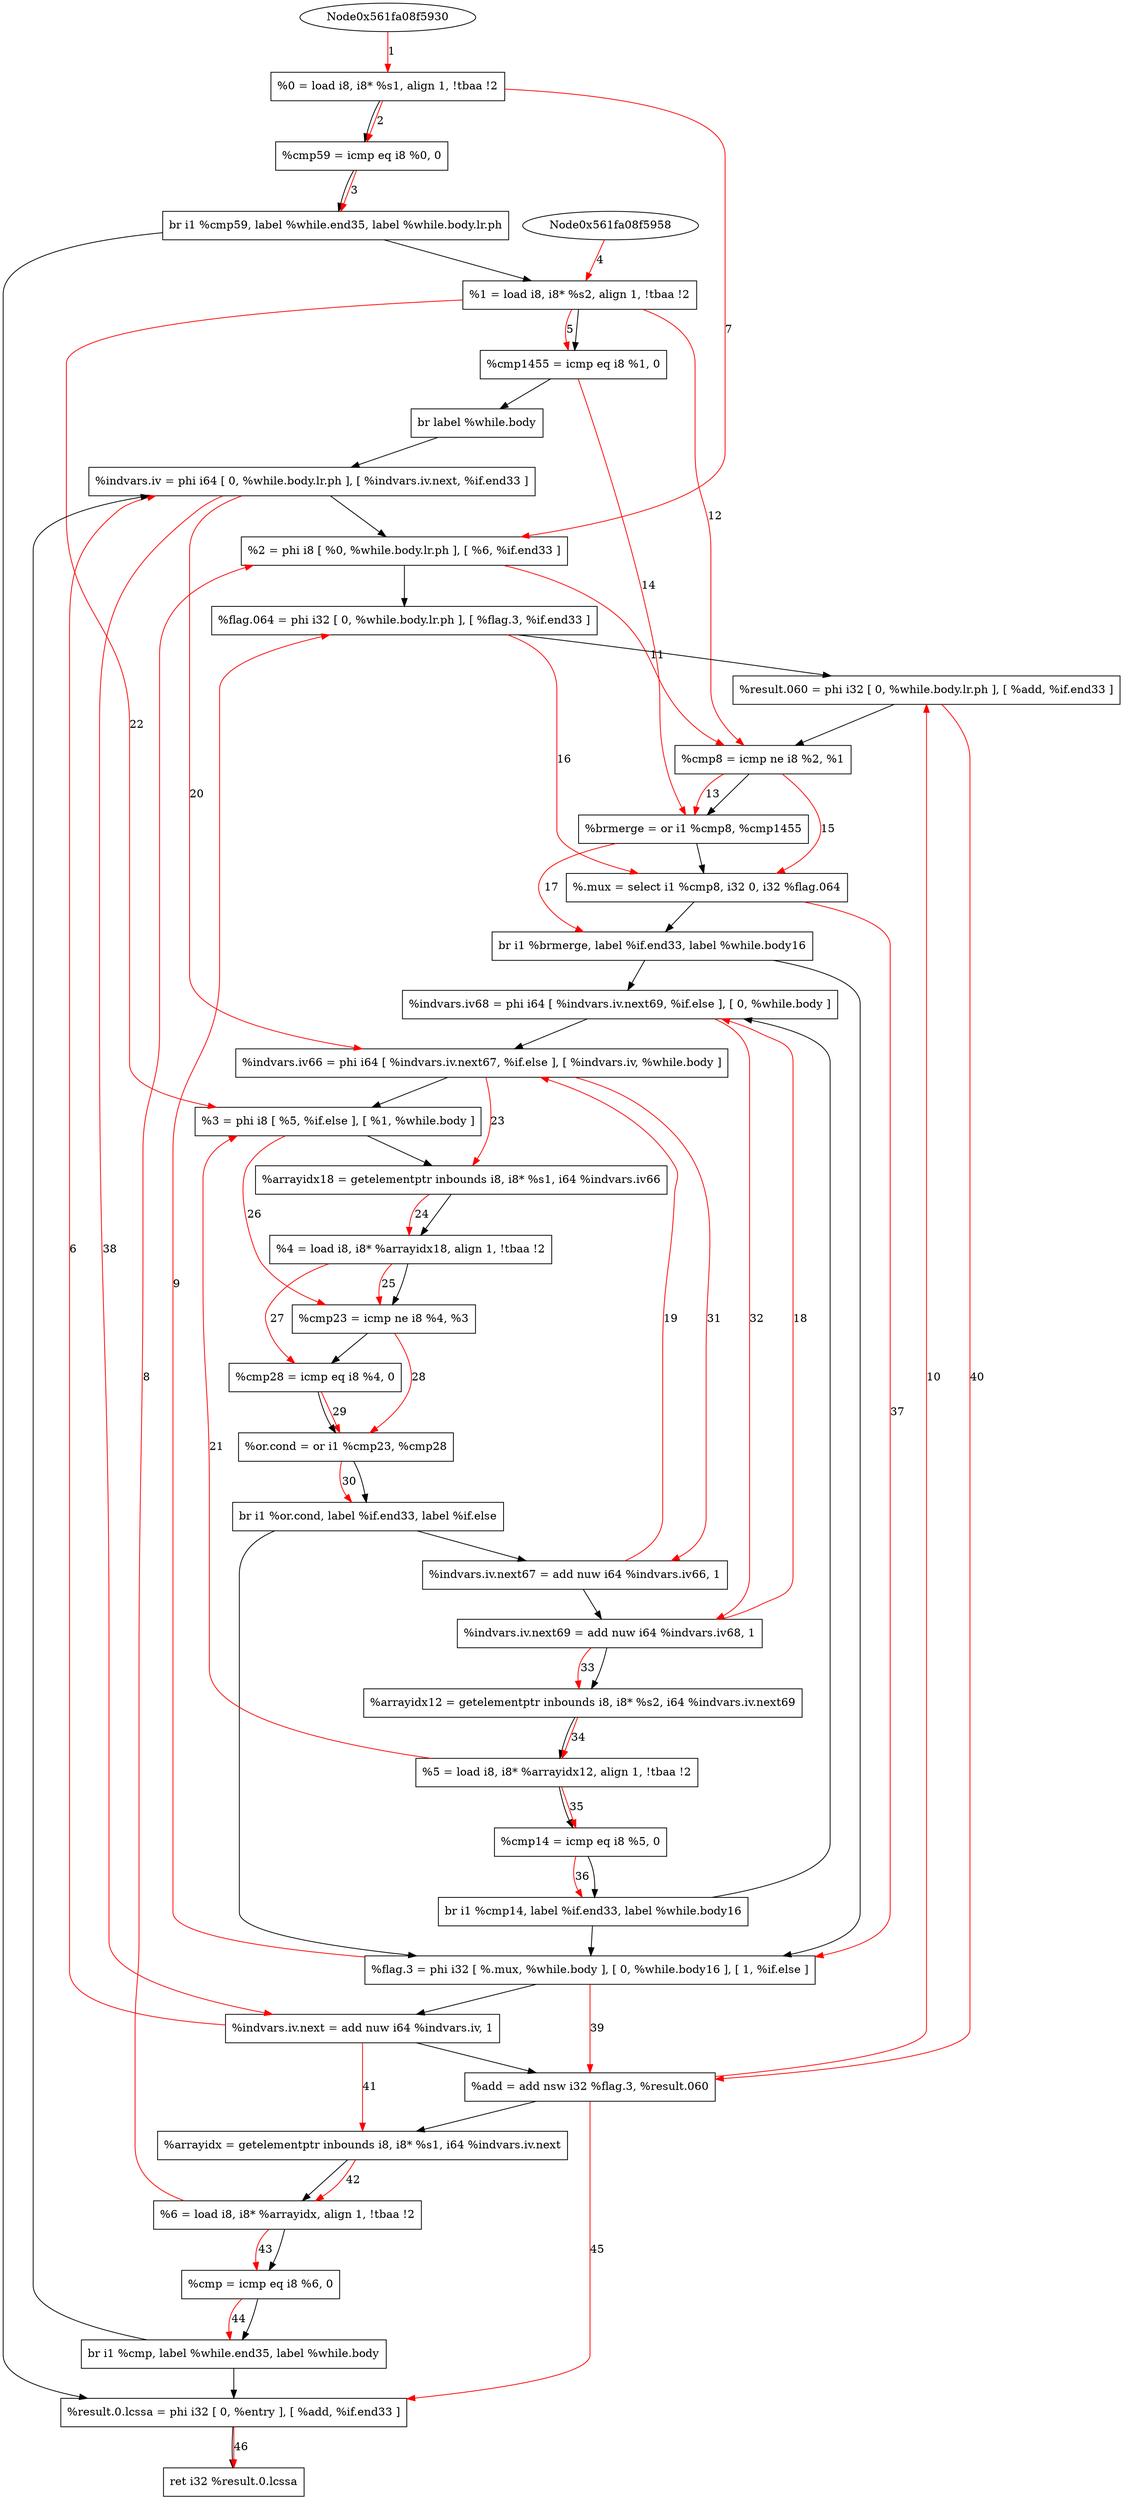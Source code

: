 digraph "CDFG for'func' function" {
	Node0x561fa08f5b18[shape=record, label="  %0 = load i8, i8* %s1, align 1, !tbaa !2"]
	Node0x561fa08f7080[shape=record, label="  %cmp59 = icmp eq i8 %0, 0"]
	Node0x561fa087fdb8[shape=record, label="  br i1 %cmp59, label %while.end35, label %while.body.lr.ph"]
	Node0x561fa08f7288[shape=record, label="  %1 = load i8, i8* %s2, align 1, !tbaa !2"]
	Node0x561fa08f7960[shape=record, label="  %cmp1455 = icmp eq i8 %1, 0"]
	Node0x561fa08f7a68[shape=record, label="  br label %while.body"]
	Node0x561fa08f7bf8[shape=record, label="  %indvars.iv = phi i64 [ 0, %while.body.lr.ph ], [ %indvars.iv.next, %if.end33 ]"]
	Node0x561fa08f7d68[shape=record, label="  %2 = phi i8 [ %0, %while.body.lr.ph ], [ %6, %if.end33 ]"]
	Node0x561fa08f7ef8[shape=record, label="  %flag.064 = phi i32 [ 0, %while.body.lr.ph ], [ %flag.3, %if.end33 ]"]
	Node0x561fa08f8078[shape=record, label="  %result.060 = phi i32 [ 0, %while.body.lr.ph ], [ %add, %if.end33 ]"]
	Node0x561fa08f8140[shape=record, label="  %cmp8 = icmp ne i8 %2, %1"]
	Node0x561fa08f8370[shape=record, label="  %brmerge = or i1 %cmp8, %cmp1455"]
	Node0x561fa088b228[shape=record, label="  %.mux = select i1 %cmp8, i32 0, i32 %flag.064"]
	Node0x561fa088b348[shape=record, label="  br i1 %brmerge, label %if.end33, label %while.body16"]
	Node0x561fa08f8658[shape=record, label="  %indvars.iv68 = phi i64 [ %indvars.iv.next69, %if.else ], [ 0, %while.body ]"]
	Node0x561fa08f8808[shape=record, label="  %indvars.iv66 = phi i64 [ %indvars.iv.next67, %if.else ], [ %indvars.iv, %while.body ]"]
	Node0x561fa08f8918[shape=record, label="  %3 = phi i8 [ %5, %if.else ], [ %1, %while.body ]"]
	Node0x561fa08f89e0[shape=record, label="  %arrayidx18 = getelementptr inbounds i8, i8* %s1, i64 %indvars.iv66"]
	Node0x561fa08f8a78[shape=record, label="  %4 = load i8, i8* %arrayidx18, align 1, !tbaa !2"]
	Node0x561fa08f8b40[shape=record, label="  %cmp23 = icmp ne i8 %4, %3"]
	Node0x561fa08f8bd0[shape=record, label="  %cmp28 = icmp eq i8 %4, 0"]
	Node0x561fa08f8c60[shape=record, label="  %or.cond = or i1 %cmp23, %cmp28"]
	Node0x561fa088b468[shape=record, label="  br i1 %or.cond, label %if.end33, label %if.else"]
	Node0x561fa08f8d20[shape=record, label="  %indvars.iv.next67 = add nuw i64 %indvars.iv66, 1"]
	Node0x561fa08f8d90[shape=record, label="  %indvars.iv.next69 = add nuw i64 %indvars.iv68, 1"]
	Node0x561fa08f9120[shape=record, label="  %arrayidx12 = getelementptr inbounds i8, i8* %s2, i64 %indvars.iv.next69"]
	Node0x561fa08f8488[shape=record, label="  %5 = load i8, i8* %arrayidx12, align 1, !tbaa !2"]
	Node0x561fa08f91a0[shape=record, label="  %cmp14 = icmp eq i8 %5, 0"]
	Node0x561fa088b588[shape=record, label="  br i1 %cmp14, label %if.end33, label %while.body16"]
	Node0x561fa08f91e8[shape=record, label="  %flag.3 = phi i32 [ %.mux, %while.body ], [ 0, %while.body16 ], [ 1, %if.else ]"]
	Node0x561fa08f92d0[shape=record, label="  %indvars.iv.next = add nuw i64 %indvars.iv, 1"]
	Node0x561fa08f9340[shape=record, label="  %add = add nsw i32 %flag.3, %result.060"]
	Node0x561fa08f93b0[shape=record, label="  %arrayidx = getelementptr inbounds i8, i8* %s1, i64 %indvars.iv.next"]
	Node0x561fa08f8028[shape=record, label="  %6 = load i8, i8* %arrayidx, align 1, !tbaa !2"]
	Node0x561fa08f9430[shape=record, label="  %cmp = icmp eq i8 %6, 0"]
	Node0x561fa08f94b8[shape=record, label="  br i1 %cmp, label %while.end35, label %while.body"]
	Node0x561fa08f9508[shape=record, label="  %result.0.lcssa = phi i32 [ 0, %entry ], [ %add, %if.end33 ]"]
	Node0x561fa08f7178[shape=record, label="  ret i32 %result.0.lcssa"]
	Node0x561fa08f5b18 -> Node0x561fa08f7080
	Node0x561fa08f7080 -> Node0x561fa087fdb8
	Node0x561fa087fdb8 -> Node0x561fa08f9508
	Node0x561fa087fdb8 -> Node0x561fa08f7288
	Node0x561fa08f7288 -> Node0x561fa08f7960
	Node0x561fa08f7960 -> Node0x561fa08f7a68
	Node0x561fa08f7a68 -> Node0x561fa08f7bf8
	Node0x561fa08f7bf8 -> Node0x561fa08f7d68
	Node0x561fa08f7d68 -> Node0x561fa08f7ef8
	Node0x561fa08f7ef8 -> Node0x561fa08f8078
	Node0x561fa08f8078 -> Node0x561fa08f8140
	Node0x561fa08f8140 -> Node0x561fa08f8370
	Node0x561fa08f8370 -> Node0x561fa088b228
	Node0x561fa088b228 -> Node0x561fa088b348
	Node0x561fa088b348 -> Node0x561fa08f91e8
	Node0x561fa088b348 -> Node0x561fa08f8658
	Node0x561fa08f8658 -> Node0x561fa08f8808
	Node0x561fa08f8808 -> Node0x561fa08f8918
	Node0x561fa08f8918 -> Node0x561fa08f89e0
	Node0x561fa08f89e0 -> Node0x561fa08f8a78
	Node0x561fa08f8a78 -> Node0x561fa08f8b40
	Node0x561fa08f8b40 -> Node0x561fa08f8bd0
	Node0x561fa08f8bd0 -> Node0x561fa08f8c60
	Node0x561fa08f8c60 -> Node0x561fa088b468
	Node0x561fa088b468 -> Node0x561fa08f91e8
	Node0x561fa088b468 -> Node0x561fa08f8d20
	Node0x561fa08f8d20 -> Node0x561fa08f8d90
	Node0x561fa08f8d90 -> Node0x561fa08f9120
	Node0x561fa08f9120 -> Node0x561fa08f8488
	Node0x561fa08f8488 -> Node0x561fa08f91a0
	Node0x561fa08f91a0 -> Node0x561fa088b588
	Node0x561fa088b588 -> Node0x561fa08f91e8
	Node0x561fa088b588 -> Node0x561fa08f8658
	Node0x561fa08f91e8 -> Node0x561fa08f92d0
	Node0x561fa08f92d0 -> Node0x561fa08f9340
	Node0x561fa08f9340 -> Node0x561fa08f93b0
	Node0x561fa08f93b0 -> Node0x561fa08f8028
	Node0x561fa08f8028 -> Node0x561fa08f9430
	Node0x561fa08f9430 -> Node0x561fa08f94b8
	Node0x561fa08f94b8 -> Node0x561fa08f9508
	Node0x561fa08f94b8 -> Node0x561fa08f7bf8
	Node0x561fa08f9508 -> Node0x561fa08f7178
edge [color=red]
	Node0x561fa08f5930 -> Node0x561fa08f5b18[label="1"]
	Node0x561fa08f5b18 -> Node0x561fa08f7080[label="2"]
	Node0x561fa08f7080 -> Node0x561fa087fdb8[label="3"]
	Node0x561fa08f5958 -> Node0x561fa08f7288[label="4"]
	Node0x561fa08f7288 -> Node0x561fa08f7960[label="5"]
	Node0x561fa08f92d0 -> Node0x561fa08f7bf8[label="6"]
	Node0x561fa08f5b18 -> Node0x561fa08f7d68[label="7"]
	Node0x561fa08f8028 -> Node0x561fa08f7d68[label="8"]
	Node0x561fa08f91e8 -> Node0x561fa08f7ef8[label="9"]
	Node0x561fa08f9340 -> Node0x561fa08f8078[label="10"]
	Node0x561fa08f7d68 -> Node0x561fa08f8140[label="11"]
	Node0x561fa08f7288 -> Node0x561fa08f8140[label="12"]
	Node0x561fa08f8140 -> Node0x561fa08f8370[label="13"]
	Node0x561fa08f7960 -> Node0x561fa08f8370[label="14"]
	Node0x561fa08f8140 -> Node0x561fa088b228[label="15"]
	Node0x561fa08f7ef8 -> Node0x561fa088b228[label="16"]
	Node0x561fa08f8370 -> Node0x561fa088b348[label="17"]
	Node0x561fa08f8d90 -> Node0x561fa08f8658[label="18"]
	Node0x561fa08f8d20 -> Node0x561fa08f8808[label="19"]
	Node0x561fa08f7bf8 -> Node0x561fa08f8808[label="20"]
	Node0x561fa08f8488 -> Node0x561fa08f8918[label="21"]
	Node0x561fa08f7288 -> Node0x561fa08f8918[label="22"]
	Node0x561fa08f8808 -> Node0x561fa08f89e0[label="23"]
	Node0x561fa08f89e0 -> Node0x561fa08f8a78[label="24"]
	Node0x561fa08f8a78 -> Node0x561fa08f8b40[label="25"]
	Node0x561fa08f8918 -> Node0x561fa08f8b40[label="26"]
	Node0x561fa08f8a78 -> Node0x561fa08f8bd0[label="27"]
	Node0x561fa08f8b40 -> Node0x561fa08f8c60[label="28"]
	Node0x561fa08f8bd0 -> Node0x561fa08f8c60[label="29"]
	Node0x561fa08f8c60 -> Node0x561fa088b468[label="30"]
	Node0x561fa08f8808 -> Node0x561fa08f8d20[label="31"]
	Node0x561fa08f8658 -> Node0x561fa08f8d90[label="32"]
	Node0x561fa08f8d90 -> Node0x561fa08f9120[label="33"]
	Node0x561fa08f9120 -> Node0x561fa08f8488[label="34"]
	Node0x561fa08f8488 -> Node0x561fa08f91a0[label="35"]
	Node0x561fa08f91a0 -> Node0x561fa088b588[label="36"]
	Node0x561fa088b228 -> Node0x561fa08f91e8[label="37"]
	Node0x561fa08f7bf8 -> Node0x561fa08f92d0[label="38"]
	Node0x561fa08f91e8 -> Node0x561fa08f9340[label="39"]
	Node0x561fa08f8078 -> Node0x561fa08f9340[label="40"]
	Node0x561fa08f92d0 -> Node0x561fa08f93b0[label="41"]
	Node0x561fa08f93b0 -> Node0x561fa08f8028[label="42"]
	Node0x561fa08f8028 -> Node0x561fa08f9430[label="43"]
	Node0x561fa08f9430 -> Node0x561fa08f94b8[label="44"]
	Node0x561fa08f9340 -> Node0x561fa08f9508[label="45"]
	Node0x561fa08f9508 -> Node0x561fa08f7178[label="46"]
}
